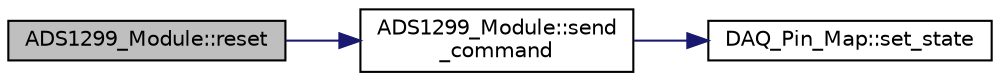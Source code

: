 digraph "ADS1299_Module::reset"
{
 // LATEX_PDF_SIZE
  edge [fontname="Helvetica",fontsize="10",labelfontname="Helvetica",labelfontsize="10"];
  node [fontname="Helvetica",fontsize="10",shape=record];
  rankdir="LR";
  Node1 [label="ADS1299_Module::reset",height=0.2,width=0.4,color="black", fillcolor="grey75", style="filled", fontcolor="black",tooltip="Resets the device and waits the required time."];
  Node1 -> Node2 [color="midnightblue",fontsize="10",style="solid"];
  Node2 [label="ADS1299_Module::send\l_command",height=0.2,width=0.4,color="black", fillcolor="white", style="filled",URL="$class_a_d_s1299___module.html#a267c398d14f97b75dfc9f03fa42e3c3d",tooltip="Sends a single byte command to the ADS1299."];
  Node2 -> Node3 [color="midnightblue",fontsize="10",style="solid"];
  Node3 [label="DAQ_Pin_Map::set_state",height=0.2,width=0.4,color="black", fillcolor="white", style="filled",URL="$class_d_a_q___pin___map.html#ab9ef68aa1c02c5c97408a7749fe6a2f4",tooltip=" "];
}

